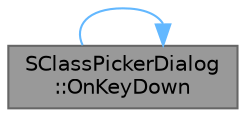 digraph "SClassPickerDialog::OnKeyDown"
{
 // INTERACTIVE_SVG=YES
 // LATEX_PDF_SIZE
  bgcolor="transparent";
  edge [fontname=Helvetica,fontsize=10,labelfontname=Helvetica,labelfontsize=10];
  node [fontname=Helvetica,fontsize=10,shape=box,height=0.2,width=0.4];
  rankdir="LR";
  Node1 [id="Node000001",label="SClassPickerDialog\l::OnKeyDown",height=0.2,width=0.4,color="gray40", fillcolor="grey60", style="filled", fontcolor="black",tooltip="Overridden from SWidget: Called when a key is pressed down - capturing copy."];
  Node1 -> Node1 [id="edge1_Node000001_Node000001",color="steelblue1",style="solid",tooltip=" "];
}
